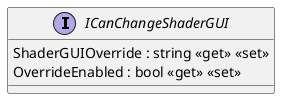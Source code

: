 @startuml
interface ICanChangeShaderGUI {
    ShaderGUIOverride : string <<get>> <<set>>
    OverrideEnabled : bool <<get>> <<set>>
}
@enduml

